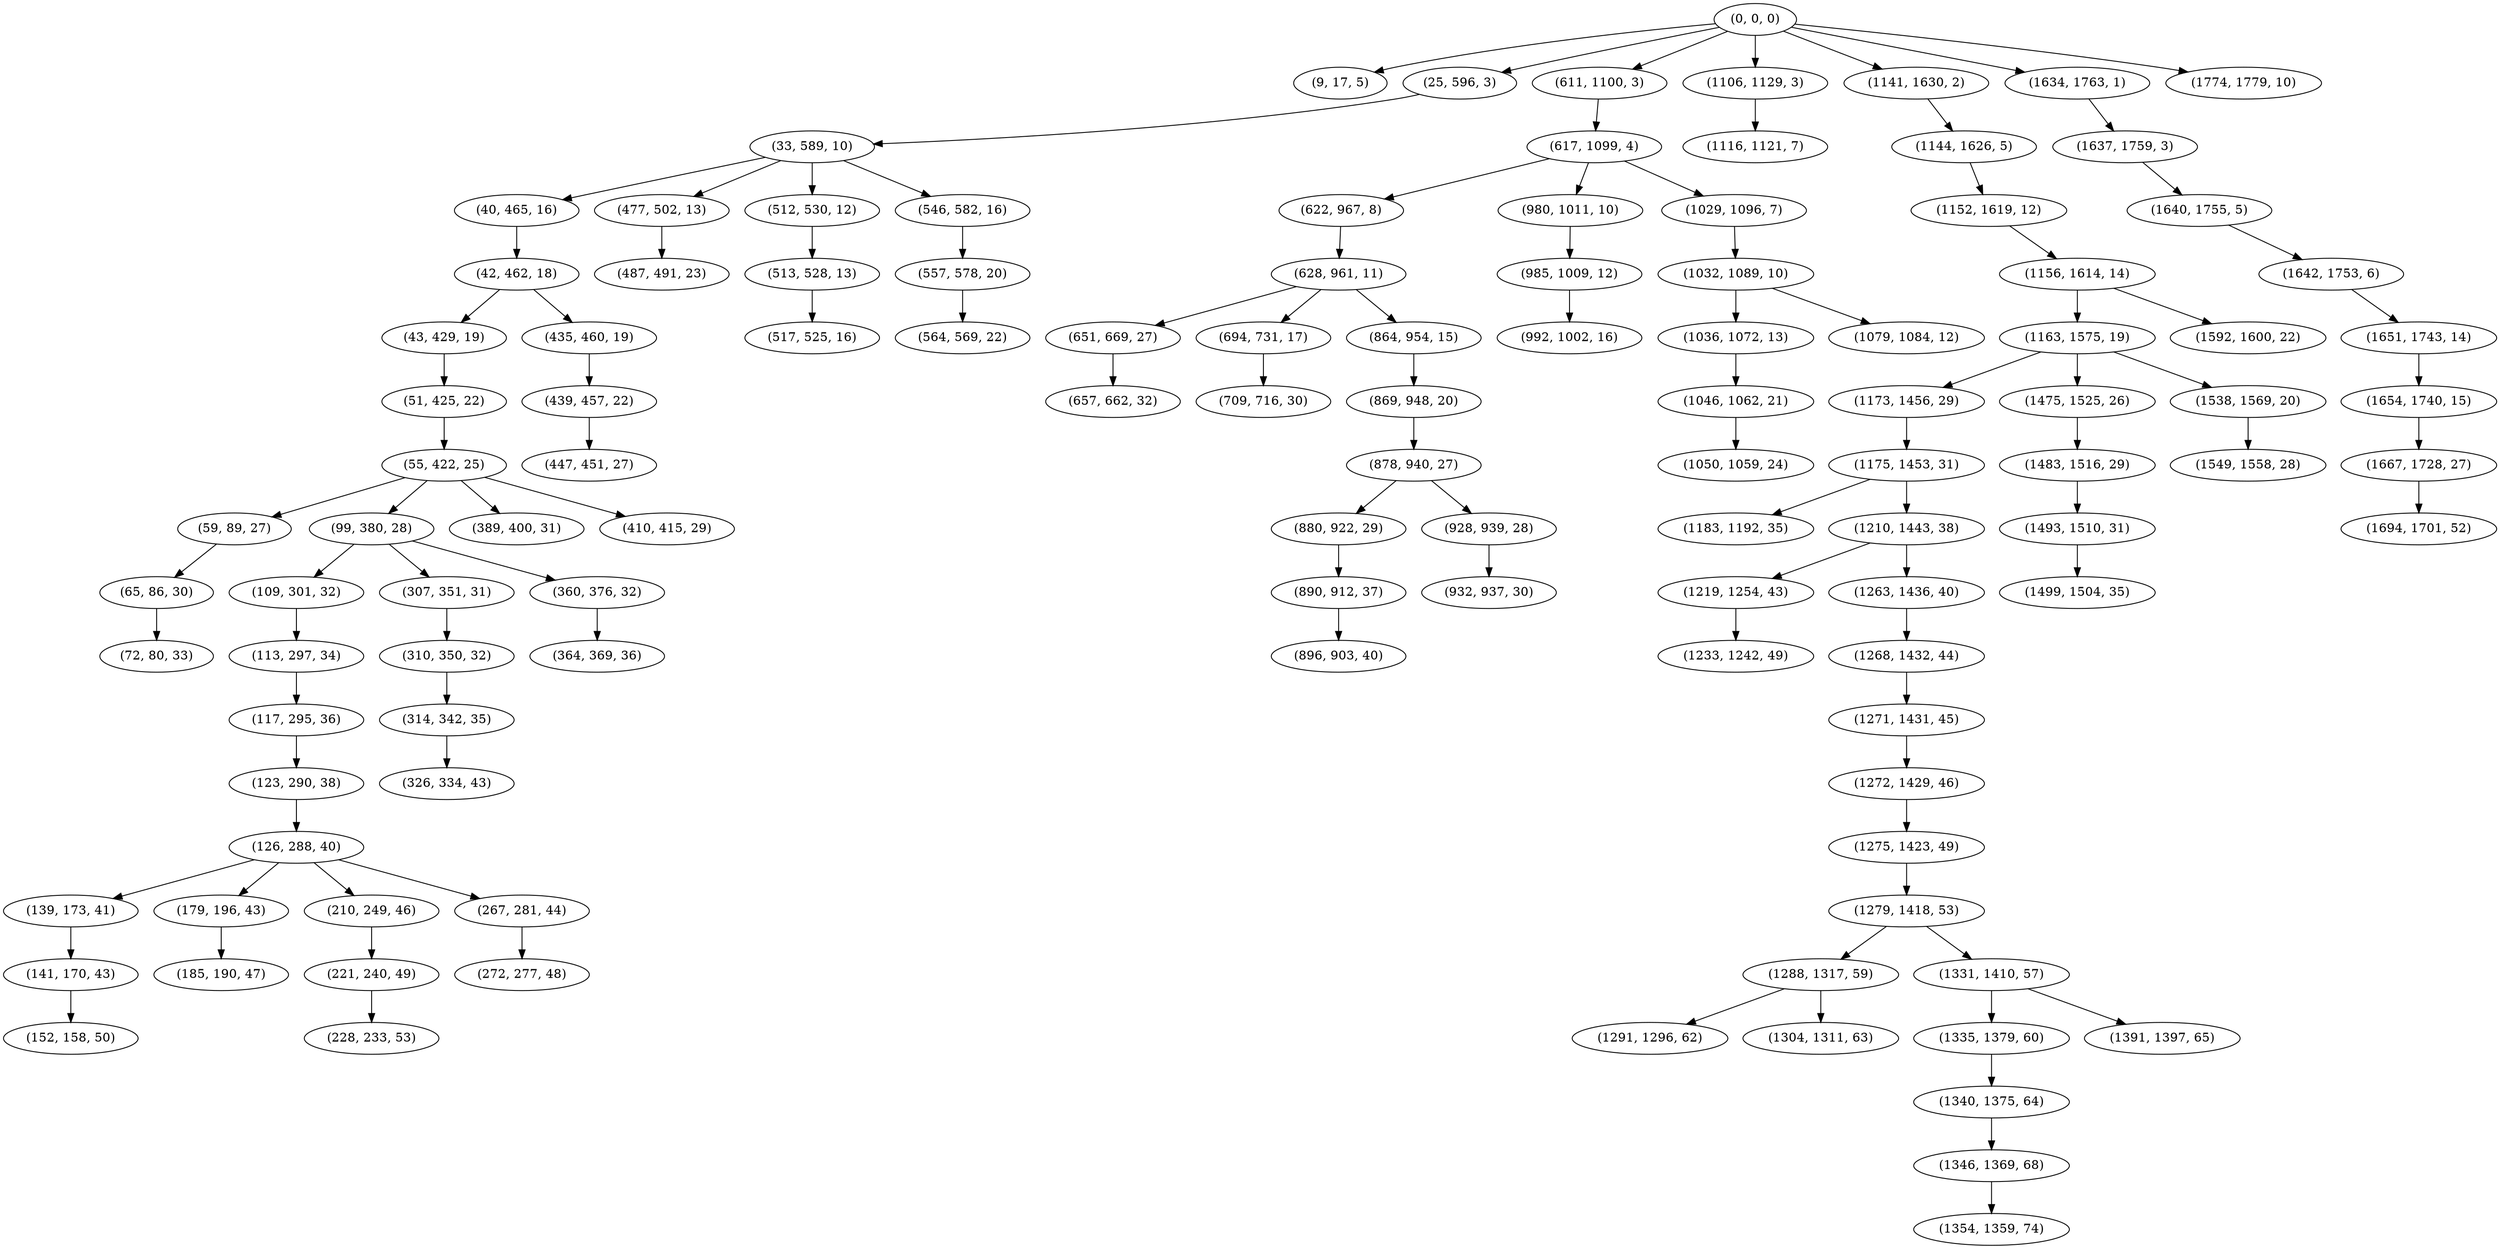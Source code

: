 digraph tree {
    "(0, 0, 0)";
    "(9, 17, 5)";
    "(25, 596, 3)";
    "(33, 589, 10)";
    "(40, 465, 16)";
    "(42, 462, 18)";
    "(43, 429, 19)";
    "(51, 425, 22)";
    "(55, 422, 25)";
    "(59, 89, 27)";
    "(65, 86, 30)";
    "(72, 80, 33)";
    "(99, 380, 28)";
    "(109, 301, 32)";
    "(113, 297, 34)";
    "(117, 295, 36)";
    "(123, 290, 38)";
    "(126, 288, 40)";
    "(139, 173, 41)";
    "(141, 170, 43)";
    "(152, 158, 50)";
    "(179, 196, 43)";
    "(185, 190, 47)";
    "(210, 249, 46)";
    "(221, 240, 49)";
    "(228, 233, 53)";
    "(267, 281, 44)";
    "(272, 277, 48)";
    "(307, 351, 31)";
    "(310, 350, 32)";
    "(314, 342, 35)";
    "(326, 334, 43)";
    "(360, 376, 32)";
    "(364, 369, 36)";
    "(389, 400, 31)";
    "(410, 415, 29)";
    "(435, 460, 19)";
    "(439, 457, 22)";
    "(447, 451, 27)";
    "(477, 502, 13)";
    "(487, 491, 23)";
    "(512, 530, 12)";
    "(513, 528, 13)";
    "(517, 525, 16)";
    "(546, 582, 16)";
    "(557, 578, 20)";
    "(564, 569, 22)";
    "(611, 1100, 3)";
    "(617, 1099, 4)";
    "(622, 967, 8)";
    "(628, 961, 11)";
    "(651, 669, 27)";
    "(657, 662, 32)";
    "(694, 731, 17)";
    "(709, 716, 30)";
    "(864, 954, 15)";
    "(869, 948, 20)";
    "(878, 940, 27)";
    "(880, 922, 29)";
    "(890, 912, 37)";
    "(896, 903, 40)";
    "(928, 939, 28)";
    "(932, 937, 30)";
    "(980, 1011, 10)";
    "(985, 1009, 12)";
    "(992, 1002, 16)";
    "(1029, 1096, 7)";
    "(1032, 1089, 10)";
    "(1036, 1072, 13)";
    "(1046, 1062, 21)";
    "(1050, 1059, 24)";
    "(1079, 1084, 12)";
    "(1106, 1129, 3)";
    "(1116, 1121, 7)";
    "(1141, 1630, 2)";
    "(1144, 1626, 5)";
    "(1152, 1619, 12)";
    "(1156, 1614, 14)";
    "(1163, 1575, 19)";
    "(1173, 1456, 29)";
    "(1175, 1453, 31)";
    "(1183, 1192, 35)";
    "(1210, 1443, 38)";
    "(1219, 1254, 43)";
    "(1233, 1242, 49)";
    "(1263, 1436, 40)";
    "(1268, 1432, 44)";
    "(1271, 1431, 45)";
    "(1272, 1429, 46)";
    "(1275, 1423, 49)";
    "(1279, 1418, 53)";
    "(1288, 1317, 59)";
    "(1291, 1296, 62)";
    "(1304, 1311, 63)";
    "(1331, 1410, 57)";
    "(1335, 1379, 60)";
    "(1340, 1375, 64)";
    "(1346, 1369, 68)";
    "(1354, 1359, 74)";
    "(1391, 1397, 65)";
    "(1475, 1525, 26)";
    "(1483, 1516, 29)";
    "(1493, 1510, 31)";
    "(1499, 1504, 35)";
    "(1538, 1569, 20)";
    "(1549, 1558, 28)";
    "(1592, 1600, 22)";
    "(1634, 1763, 1)";
    "(1637, 1759, 3)";
    "(1640, 1755, 5)";
    "(1642, 1753, 6)";
    "(1651, 1743, 14)";
    "(1654, 1740, 15)";
    "(1667, 1728, 27)";
    "(1694, 1701, 52)";
    "(1774, 1779, 10)";
    "(0, 0, 0)" -> "(9, 17, 5)";
    "(0, 0, 0)" -> "(25, 596, 3)";
    "(0, 0, 0)" -> "(611, 1100, 3)";
    "(0, 0, 0)" -> "(1106, 1129, 3)";
    "(0, 0, 0)" -> "(1141, 1630, 2)";
    "(0, 0, 0)" -> "(1634, 1763, 1)";
    "(0, 0, 0)" -> "(1774, 1779, 10)";
    "(25, 596, 3)" -> "(33, 589, 10)";
    "(33, 589, 10)" -> "(40, 465, 16)";
    "(33, 589, 10)" -> "(477, 502, 13)";
    "(33, 589, 10)" -> "(512, 530, 12)";
    "(33, 589, 10)" -> "(546, 582, 16)";
    "(40, 465, 16)" -> "(42, 462, 18)";
    "(42, 462, 18)" -> "(43, 429, 19)";
    "(42, 462, 18)" -> "(435, 460, 19)";
    "(43, 429, 19)" -> "(51, 425, 22)";
    "(51, 425, 22)" -> "(55, 422, 25)";
    "(55, 422, 25)" -> "(59, 89, 27)";
    "(55, 422, 25)" -> "(99, 380, 28)";
    "(55, 422, 25)" -> "(389, 400, 31)";
    "(55, 422, 25)" -> "(410, 415, 29)";
    "(59, 89, 27)" -> "(65, 86, 30)";
    "(65, 86, 30)" -> "(72, 80, 33)";
    "(99, 380, 28)" -> "(109, 301, 32)";
    "(99, 380, 28)" -> "(307, 351, 31)";
    "(99, 380, 28)" -> "(360, 376, 32)";
    "(109, 301, 32)" -> "(113, 297, 34)";
    "(113, 297, 34)" -> "(117, 295, 36)";
    "(117, 295, 36)" -> "(123, 290, 38)";
    "(123, 290, 38)" -> "(126, 288, 40)";
    "(126, 288, 40)" -> "(139, 173, 41)";
    "(126, 288, 40)" -> "(179, 196, 43)";
    "(126, 288, 40)" -> "(210, 249, 46)";
    "(126, 288, 40)" -> "(267, 281, 44)";
    "(139, 173, 41)" -> "(141, 170, 43)";
    "(141, 170, 43)" -> "(152, 158, 50)";
    "(179, 196, 43)" -> "(185, 190, 47)";
    "(210, 249, 46)" -> "(221, 240, 49)";
    "(221, 240, 49)" -> "(228, 233, 53)";
    "(267, 281, 44)" -> "(272, 277, 48)";
    "(307, 351, 31)" -> "(310, 350, 32)";
    "(310, 350, 32)" -> "(314, 342, 35)";
    "(314, 342, 35)" -> "(326, 334, 43)";
    "(360, 376, 32)" -> "(364, 369, 36)";
    "(435, 460, 19)" -> "(439, 457, 22)";
    "(439, 457, 22)" -> "(447, 451, 27)";
    "(477, 502, 13)" -> "(487, 491, 23)";
    "(512, 530, 12)" -> "(513, 528, 13)";
    "(513, 528, 13)" -> "(517, 525, 16)";
    "(546, 582, 16)" -> "(557, 578, 20)";
    "(557, 578, 20)" -> "(564, 569, 22)";
    "(611, 1100, 3)" -> "(617, 1099, 4)";
    "(617, 1099, 4)" -> "(622, 967, 8)";
    "(617, 1099, 4)" -> "(980, 1011, 10)";
    "(617, 1099, 4)" -> "(1029, 1096, 7)";
    "(622, 967, 8)" -> "(628, 961, 11)";
    "(628, 961, 11)" -> "(651, 669, 27)";
    "(628, 961, 11)" -> "(694, 731, 17)";
    "(628, 961, 11)" -> "(864, 954, 15)";
    "(651, 669, 27)" -> "(657, 662, 32)";
    "(694, 731, 17)" -> "(709, 716, 30)";
    "(864, 954, 15)" -> "(869, 948, 20)";
    "(869, 948, 20)" -> "(878, 940, 27)";
    "(878, 940, 27)" -> "(880, 922, 29)";
    "(878, 940, 27)" -> "(928, 939, 28)";
    "(880, 922, 29)" -> "(890, 912, 37)";
    "(890, 912, 37)" -> "(896, 903, 40)";
    "(928, 939, 28)" -> "(932, 937, 30)";
    "(980, 1011, 10)" -> "(985, 1009, 12)";
    "(985, 1009, 12)" -> "(992, 1002, 16)";
    "(1029, 1096, 7)" -> "(1032, 1089, 10)";
    "(1032, 1089, 10)" -> "(1036, 1072, 13)";
    "(1032, 1089, 10)" -> "(1079, 1084, 12)";
    "(1036, 1072, 13)" -> "(1046, 1062, 21)";
    "(1046, 1062, 21)" -> "(1050, 1059, 24)";
    "(1106, 1129, 3)" -> "(1116, 1121, 7)";
    "(1141, 1630, 2)" -> "(1144, 1626, 5)";
    "(1144, 1626, 5)" -> "(1152, 1619, 12)";
    "(1152, 1619, 12)" -> "(1156, 1614, 14)";
    "(1156, 1614, 14)" -> "(1163, 1575, 19)";
    "(1156, 1614, 14)" -> "(1592, 1600, 22)";
    "(1163, 1575, 19)" -> "(1173, 1456, 29)";
    "(1163, 1575, 19)" -> "(1475, 1525, 26)";
    "(1163, 1575, 19)" -> "(1538, 1569, 20)";
    "(1173, 1456, 29)" -> "(1175, 1453, 31)";
    "(1175, 1453, 31)" -> "(1183, 1192, 35)";
    "(1175, 1453, 31)" -> "(1210, 1443, 38)";
    "(1210, 1443, 38)" -> "(1219, 1254, 43)";
    "(1210, 1443, 38)" -> "(1263, 1436, 40)";
    "(1219, 1254, 43)" -> "(1233, 1242, 49)";
    "(1263, 1436, 40)" -> "(1268, 1432, 44)";
    "(1268, 1432, 44)" -> "(1271, 1431, 45)";
    "(1271, 1431, 45)" -> "(1272, 1429, 46)";
    "(1272, 1429, 46)" -> "(1275, 1423, 49)";
    "(1275, 1423, 49)" -> "(1279, 1418, 53)";
    "(1279, 1418, 53)" -> "(1288, 1317, 59)";
    "(1279, 1418, 53)" -> "(1331, 1410, 57)";
    "(1288, 1317, 59)" -> "(1291, 1296, 62)";
    "(1288, 1317, 59)" -> "(1304, 1311, 63)";
    "(1331, 1410, 57)" -> "(1335, 1379, 60)";
    "(1331, 1410, 57)" -> "(1391, 1397, 65)";
    "(1335, 1379, 60)" -> "(1340, 1375, 64)";
    "(1340, 1375, 64)" -> "(1346, 1369, 68)";
    "(1346, 1369, 68)" -> "(1354, 1359, 74)";
    "(1475, 1525, 26)" -> "(1483, 1516, 29)";
    "(1483, 1516, 29)" -> "(1493, 1510, 31)";
    "(1493, 1510, 31)" -> "(1499, 1504, 35)";
    "(1538, 1569, 20)" -> "(1549, 1558, 28)";
    "(1634, 1763, 1)" -> "(1637, 1759, 3)";
    "(1637, 1759, 3)" -> "(1640, 1755, 5)";
    "(1640, 1755, 5)" -> "(1642, 1753, 6)";
    "(1642, 1753, 6)" -> "(1651, 1743, 14)";
    "(1651, 1743, 14)" -> "(1654, 1740, 15)";
    "(1654, 1740, 15)" -> "(1667, 1728, 27)";
    "(1667, 1728, 27)" -> "(1694, 1701, 52)";
}

